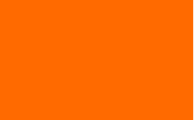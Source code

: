 <mxfile version="24.8.6">
  <diagram name="第 1 页" id="y9QNOfpJIgcnP84pcCyN">
    <mxGraphModel dx="2271" dy="1941" grid="1" gridSize="10" guides="1" tooltips="1" connect="1" arrows="1" fold="1" page="1" pageScale="1" pageWidth="827" pageHeight="1169" math="0" shadow="0">
      <root>
        <mxCell id="0" />
        <mxCell id="1" parent="0" />
        <mxCell id="PWxIAGgqmAsXcWw13BJe-1" value="" style="points=[];aspect=fixed;html=1;align=center;shadow=0;dashed=0;fillColor=#FF6A00;strokeColor=none;shape=mxgraph.alibaba_cloud.alibaba_cloud_logo;" vertex="1" parent="1">
          <mxGeometry x="-80" y="-450" width="96.6" height="60" as="geometry" />
        </mxCell>
      </root>
    </mxGraphModel>
  </diagram>
</mxfile>
